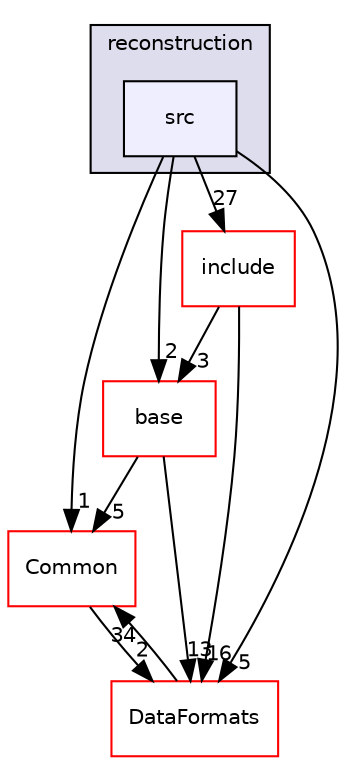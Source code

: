 digraph "/home/travis/build/AliceO2Group/AliceO2/Detectors/EMCAL/reconstruction/src" {
  bgcolor=transparent;
  compound=true
  node [ fontsize="10", fontname="Helvetica"];
  edge [ labelfontsize="10", labelfontname="Helvetica"];
  subgraph clusterdir_43247e9473992ee8ffdfc874c5267163 {
    graph [ bgcolor="#ddddee", pencolor="black", label="reconstruction" fontname="Helvetica", fontsize="10", URL="dir_43247e9473992ee8ffdfc874c5267163.html"]
  dir_a1c7f30d560eae5a68ecb45d9f95b0f7 [shape=box, label="src", style="filled", fillcolor="#eeeeff", pencolor="black", URL="dir_a1c7f30d560eae5a68ecb45d9f95b0f7.html"];
  }
  dir_4ab6b4cc6a7edbff49100e9123df213f [shape=box label="Common" color="red" URL="dir_4ab6b4cc6a7edbff49100e9123df213f.html"];
  dir_14c8cfaaee0dfb1e837e70bcf15bda98 [shape=box label="include" color="red" URL="dir_14c8cfaaee0dfb1e837e70bcf15bda98.html"];
  dir_478733f24fb8878a4cdf7773310adedd [shape=box label="base" color="red" URL="dir_478733f24fb8878a4cdf7773310adedd.html"];
  dir_2171f7ec022c5423887b07c69b2f5b48 [shape=box label="DataFormats" color="red" URL="dir_2171f7ec022c5423887b07c69b2f5b48.html"];
  dir_4ab6b4cc6a7edbff49100e9123df213f->dir_2171f7ec022c5423887b07c69b2f5b48 [headlabel="2", labeldistance=1.5 headhref="dir_000027_000076.html"];
  dir_14c8cfaaee0dfb1e837e70bcf15bda98->dir_478733f24fb8878a4cdf7773310adedd [headlabel="3", labeldistance=1.5 headhref="dir_000242_000199.html"];
  dir_14c8cfaaee0dfb1e837e70bcf15bda98->dir_2171f7ec022c5423887b07c69b2f5b48 [headlabel="16", labeldistance=1.5 headhref="dir_000242_000076.html"];
  dir_478733f24fb8878a4cdf7773310adedd->dir_4ab6b4cc6a7edbff49100e9123df213f [headlabel="5", labeldistance=1.5 headhref="dir_000199_000027.html"];
  dir_478733f24fb8878a4cdf7773310adedd->dir_2171f7ec022c5423887b07c69b2f5b48 [headlabel="13", labeldistance=1.5 headhref="dir_000199_000076.html"];
  dir_a1c7f30d560eae5a68ecb45d9f95b0f7->dir_4ab6b4cc6a7edbff49100e9123df213f [headlabel="1", labeldistance=1.5 headhref="dir_000420_000027.html"];
  dir_a1c7f30d560eae5a68ecb45d9f95b0f7->dir_14c8cfaaee0dfb1e837e70bcf15bda98 [headlabel="27", labeldistance=1.5 headhref="dir_000420_000242.html"];
  dir_a1c7f30d560eae5a68ecb45d9f95b0f7->dir_478733f24fb8878a4cdf7773310adedd [headlabel="2", labeldistance=1.5 headhref="dir_000420_000199.html"];
  dir_a1c7f30d560eae5a68ecb45d9f95b0f7->dir_2171f7ec022c5423887b07c69b2f5b48 [headlabel="5", labeldistance=1.5 headhref="dir_000420_000076.html"];
  dir_2171f7ec022c5423887b07c69b2f5b48->dir_4ab6b4cc6a7edbff49100e9123df213f [headlabel="34", labeldistance=1.5 headhref="dir_000076_000027.html"];
}

